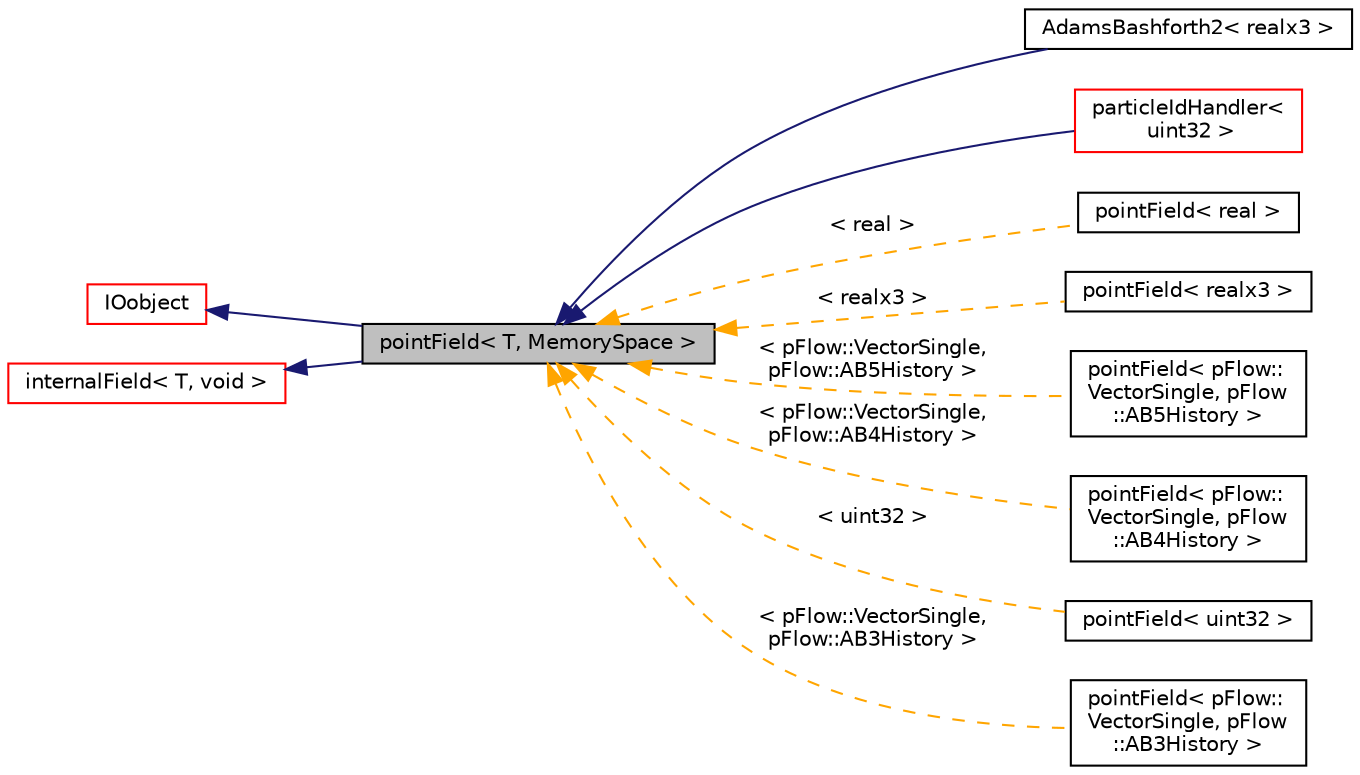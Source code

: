 digraph "pointField&lt; T, MemorySpace &gt;"
{
 // LATEX_PDF_SIZE
  edge [fontname="Helvetica",fontsize="10",labelfontname="Helvetica",labelfontsize="10"];
  node [fontname="Helvetica",fontsize="10",shape=record];
  rankdir="LR";
  Node1 [label="pointField\< T, MemorySpace \>",height=0.2,width=0.4,color="black", fillcolor="grey75", style="filled", fontcolor="black",tooltip=" "];
  Node2 -> Node1 [dir="back",color="midnightblue",fontsize="10",style="solid",fontname="Helvetica"];
  Node2 [label="IOobject",height=0.2,width=0.4,color="red", fillcolor="white", style="filled",URL="$classpFlow_1_1IOobject.html",tooltip=" "];
  Node5 -> Node1 [dir="back",color="midnightblue",fontsize="10",style="solid",fontname="Helvetica"];
  Node5 [label="internalField\< T, void \>",height=0.2,width=0.4,color="red", fillcolor="white", style="filled",URL="$classpFlow_1_1internalField.html",tooltip=" "];
  Node1 -> Node8 [dir="back",color="midnightblue",fontsize="10",style="solid",fontname="Helvetica"];
  Node8 [label="AdamsBashforth2\< realx3 \>",height=0.2,width=0.4,color="black", fillcolor="white", style="filled",URL="$classpFlow_1_1AdamsBashforth2.html",tooltip="Second order Adams-Bashforth integration method for solving ODE."];
  Node1 -> Node9 [dir="back",color="midnightblue",fontsize="10",style="solid",fontname="Helvetica"];
  Node9 [label="particleIdHandler\<\l uint32 \>",height=0.2,width=0.4,color="red", fillcolor="white", style="filled",URL="$classpFlow_1_1particleIdHandler.html",tooltip=" "];
  Node1 -> Node11 [dir="back",color="orange",fontsize="10",style="dashed",label=" \< real \>" ,fontname="Helvetica"];
  Node11 [label="pointField\< real \>",height=0.2,width=0.4,color="black", fillcolor="white", style="filled",URL="$classpFlow_1_1pointField.html",tooltip=" "];
  Node1 -> Node12 [dir="back",color="orange",fontsize="10",style="dashed",label=" \< realx3 \>" ,fontname="Helvetica"];
  Node12 [label="pointField\< realx3 \>",height=0.2,width=0.4,color="black", fillcolor="white", style="filled",URL="$classpFlow_1_1pointField.html",tooltip=" "];
  Node1 -> Node13 [dir="back",color="orange",fontsize="10",style="dashed",label=" \< pFlow::VectorSingle,\l pFlow::AB5History \>" ,fontname="Helvetica"];
  Node13 [label="pointField\< pFlow::\lVectorSingle, pFlow\l::AB5History \>",height=0.2,width=0.4,color="black", fillcolor="white", style="filled",URL="$classpFlow_1_1pointField.html",tooltip=" "];
  Node1 -> Node14 [dir="back",color="orange",fontsize="10",style="dashed",label=" \< pFlow::VectorSingle,\l pFlow::AB4History \>" ,fontname="Helvetica"];
  Node14 [label="pointField\< pFlow::\lVectorSingle, pFlow\l::AB4History \>",height=0.2,width=0.4,color="black", fillcolor="white", style="filled",URL="$classpFlow_1_1pointField.html",tooltip=" "];
  Node1 -> Node15 [dir="back",color="orange",fontsize="10",style="dashed",label=" \< uint32 \>" ,fontname="Helvetica"];
  Node15 [label="pointField\< uint32 \>",height=0.2,width=0.4,color="black", fillcolor="white", style="filled",URL="$classpFlow_1_1pointField.html",tooltip=" "];
  Node1 -> Node16 [dir="back",color="orange",fontsize="10",style="dashed",label=" \< pFlow::VectorSingle,\l pFlow::AB3History \>" ,fontname="Helvetica"];
  Node16 [label="pointField\< pFlow::\lVectorSingle, pFlow\l::AB3History \>",height=0.2,width=0.4,color="black", fillcolor="white", style="filled",URL="$classpFlow_1_1pointField.html",tooltip=" "];
}
